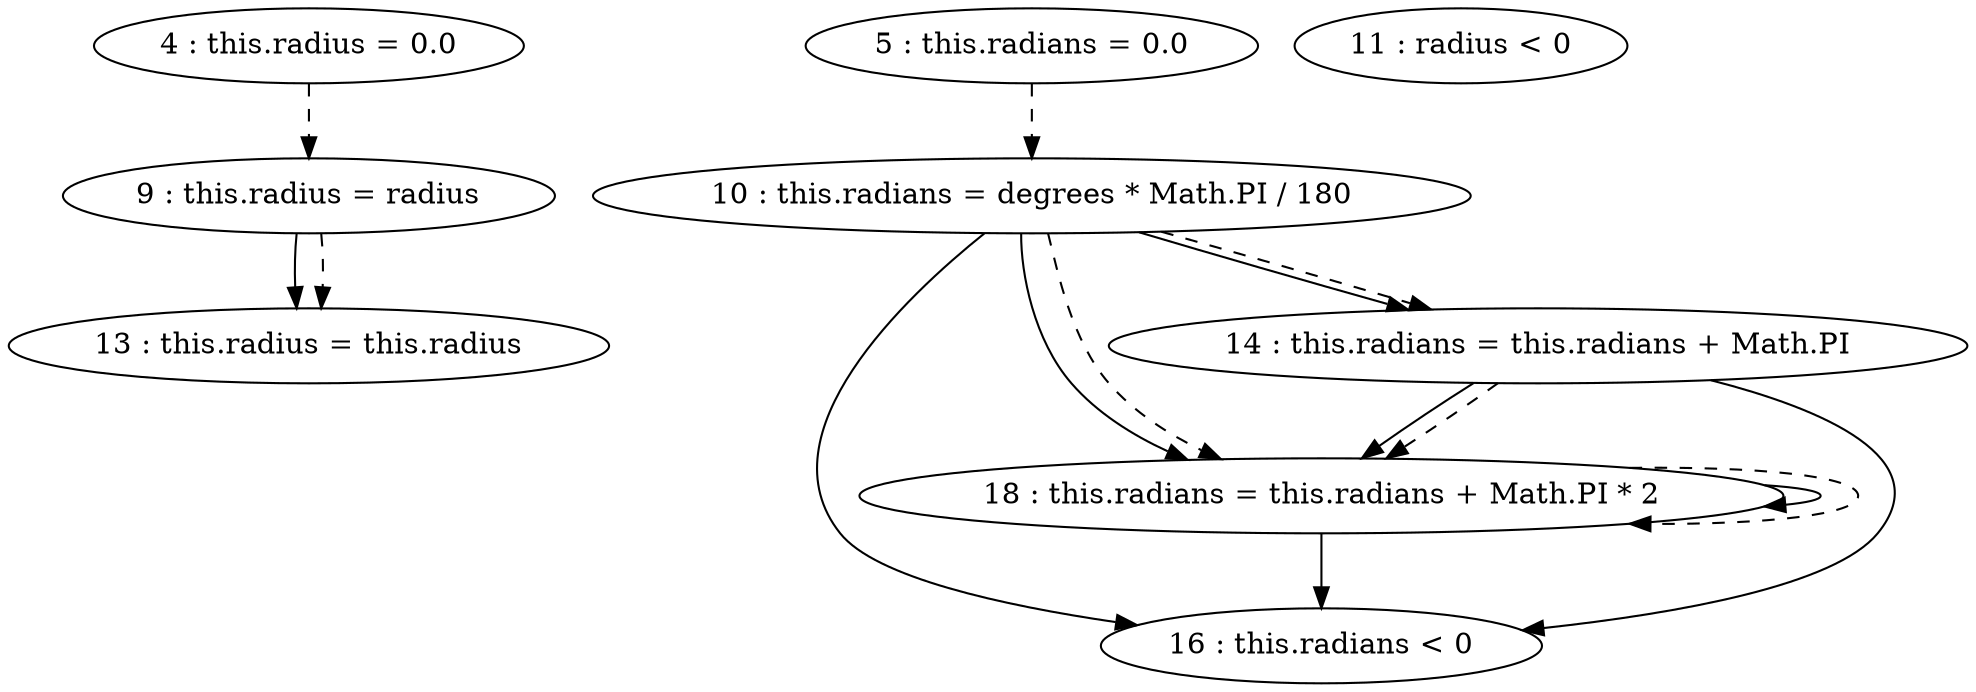 digraph G {
"4 : this.radius = 0.0"
"4 : this.radius = 0.0" -> "9 : this.radius = radius" [style=dashed]
"5 : this.radians = 0.0"
"5 : this.radians = 0.0" -> "10 : this.radians = degrees * Math.PI / 180" [style=dashed]
"9 : this.radius = radius"
"9 : this.radius = radius" -> "13 : this.radius = this.radius"
"9 : this.radius = radius" -> "13 : this.radius = this.radius" [style=dashed]
"10 : this.radians = degrees * Math.PI / 180"
"10 : this.radians = degrees * Math.PI / 180" -> "16 : this.radians < 0"
"10 : this.radians = degrees * Math.PI / 180" -> "18 : this.radians = this.radians + Math.PI * 2"
"10 : this.radians = degrees * Math.PI / 180" -> "14 : this.radians = this.radians + Math.PI"
"10 : this.radians = degrees * Math.PI / 180" -> "18 : this.radians = this.radians + Math.PI * 2" [style=dashed]
"10 : this.radians = degrees * Math.PI / 180" -> "14 : this.radians = this.radians + Math.PI" [style=dashed]
"11 : radius < 0"
"13 : this.radius = this.radius"
"14 : this.radians = this.radians + Math.PI"
"14 : this.radians = this.radians + Math.PI" -> "16 : this.radians < 0"
"14 : this.radians = this.radians + Math.PI" -> "18 : this.radians = this.radians + Math.PI * 2"
"14 : this.radians = this.radians + Math.PI" -> "18 : this.radians = this.radians + Math.PI * 2" [style=dashed]
"16 : this.radians < 0"
"18 : this.radians = this.radians + Math.PI * 2"
"18 : this.radians = this.radians + Math.PI * 2" -> "16 : this.radians < 0"
"18 : this.radians = this.radians + Math.PI * 2" -> "18 : this.radians = this.radians + Math.PI * 2"
"18 : this.radians = this.radians + Math.PI * 2" -> "18 : this.radians = this.radians + Math.PI * 2" [style=dashed]
"16 : this.radians < 0"
}